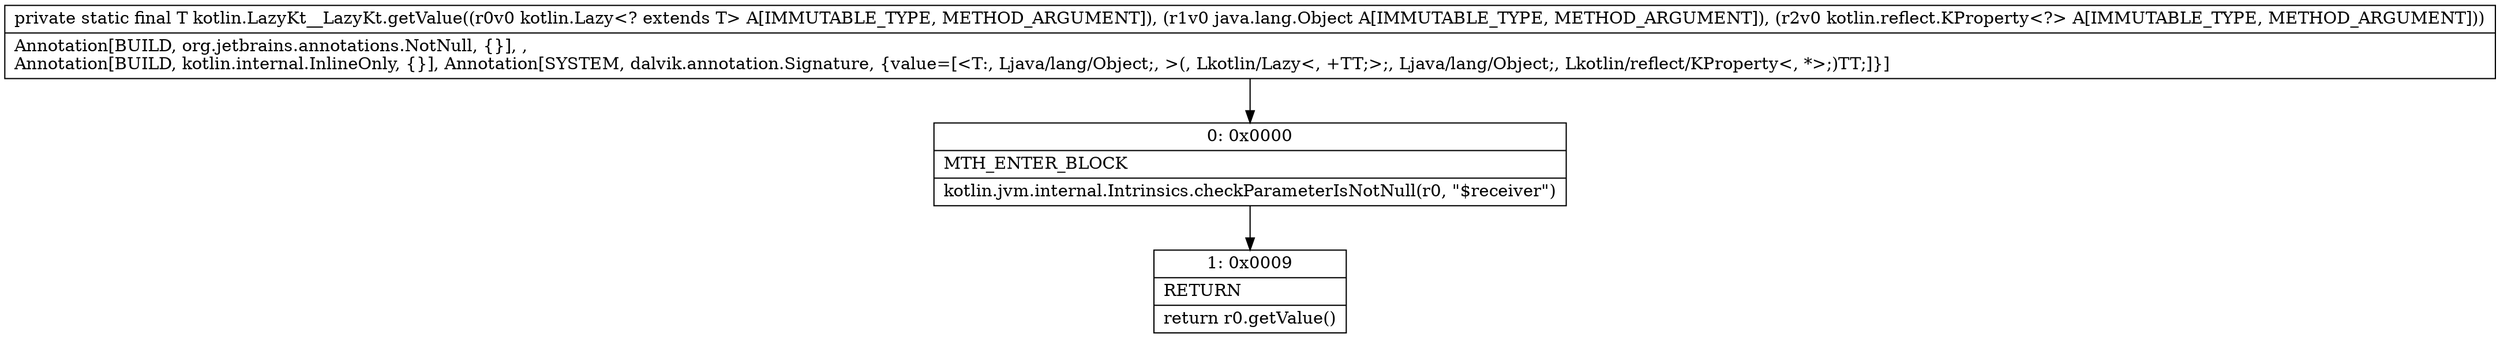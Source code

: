 digraph "CFG forkotlin.LazyKt__LazyKt.getValue(Lkotlin\/Lazy;Ljava\/lang\/Object;Lkotlin\/reflect\/KProperty;)Ljava\/lang\/Object;" {
Node_0 [shape=record,label="{0\:\ 0x0000|MTH_ENTER_BLOCK\l|kotlin.jvm.internal.Intrinsics.checkParameterIsNotNull(r0, \"$receiver\")\l}"];
Node_1 [shape=record,label="{1\:\ 0x0009|RETURN\l|return r0.getValue()\l}"];
MethodNode[shape=record,label="{private static final T kotlin.LazyKt__LazyKt.getValue((r0v0 kotlin.Lazy\<? extends T\> A[IMMUTABLE_TYPE, METHOD_ARGUMENT]), (r1v0 java.lang.Object A[IMMUTABLE_TYPE, METHOD_ARGUMENT]), (r2v0 kotlin.reflect.KProperty\<?\> A[IMMUTABLE_TYPE, METHOD_ARGUMENT]))  | Annotation[BUILD, org.jetbrains.annotations.NotNull, \{\}], , \lAnnotation[BUILD, kotlin.internal.InlineOnly, \{\}], Annotation[SYSTEM, dalvik.annotation.Signature, \{value=[\<T:, Ljava\/lang\/Object;, \>(, Lkotlin\/Lazy\<, +TT;\>;, Ljava\/lang\/Object;, Lkotlin\/reflect\/KProperty\<, *\>;)TT;]\}]\l}"];
MethodNode -> Node_0;
Node_0 -> Node_1;
}


